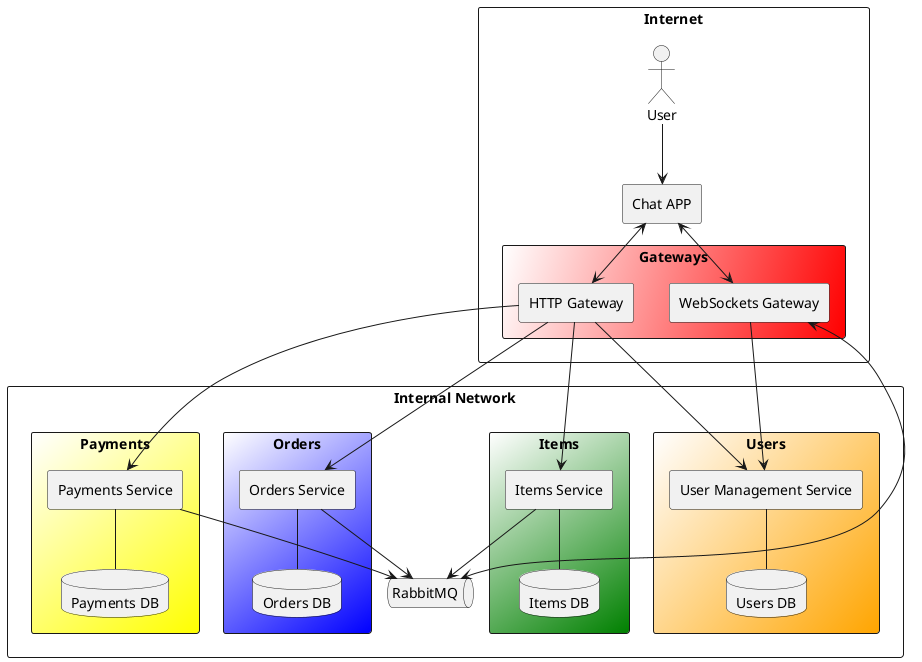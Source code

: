 @startuml

rectangle Internet {
    actor User
    rectangle "Chat APP" as Chat

    rectangle Gateways #white/red {
        rectangle "HTTP Gateway" as HTTP_G
        rectangle "WebSockets Gateway" as WS_G
    }
}

rectangle "Internal Network" {
    rectangle Users #white/orange {
        rectangle "User Management Service" as UMS
        database "Users DB" as UMS_DB
    }

    rectangle Items #white/green {
        rectangle "Items Service" as ItmS
        database "Items DB" as ItmS_DB
    }

    rectangle Orders #white/blue {
        rectangle "Orders Service" as OrS
        database "Orders DB" as OrS_DB
    }

    rectangle Payments #white/yellow {
        rectangle "Payments Service" as PmtS
        database "Payments DB" as PmtS_DB
    }

    queue "RabbitMQ" as Q
}

User --> Chat

Chat <--> WS_G
Chat <--> HTTP_G

HTTP_G --> UMS
UMS -- UMS_DB

WS_G <--> Q
WS_G --> UMS

HTTP_G --> OrS
OrS -- OrS_DB
OrS --> Q

HTTP_G --> ItmS
ItmS -- ItmS_DB
ItmS --> Q

HTTP_G --> PmtS
PmtS -- PmtS_DB
PmtS --> Q

@enduml